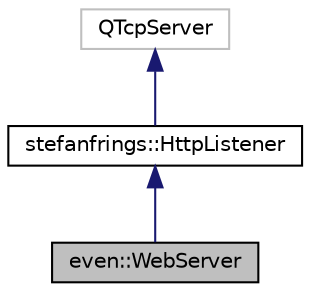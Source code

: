 digraph "even::WebServer"
{
  edge [fontname="Helvetica",fontsize="10",labelfontname="Helvetica",labelfontsize="10"];
  node [fontname="Helvetica",fontsize="10",shape=record];
  Node3 [label="even::WebServer",height=0.2,width=0.4,color="black", fillcolor="grey75", style="filled", fontcolor="black"];
  Node4 -> Node3 [dir="back",color="midnightblue",fontsize="10",style="solid",fontname="Helvetica"];
  Node4 [label="stefanfrings::HttpListener",height=0.2,width=0.4,color="black", fillcolor="white", style="filled",URL="$classstefanfrings_1_1_http_listener.html"];
  Node5 -> Node4 [dir="back",color="midnightblue",fontsize="10",style="solid",fontname="Helvetica"];
  Node5 [label="QTcpServer",height=0.2,width=0.4,color="grey75", fillcolor="white", style="filled"];
}
